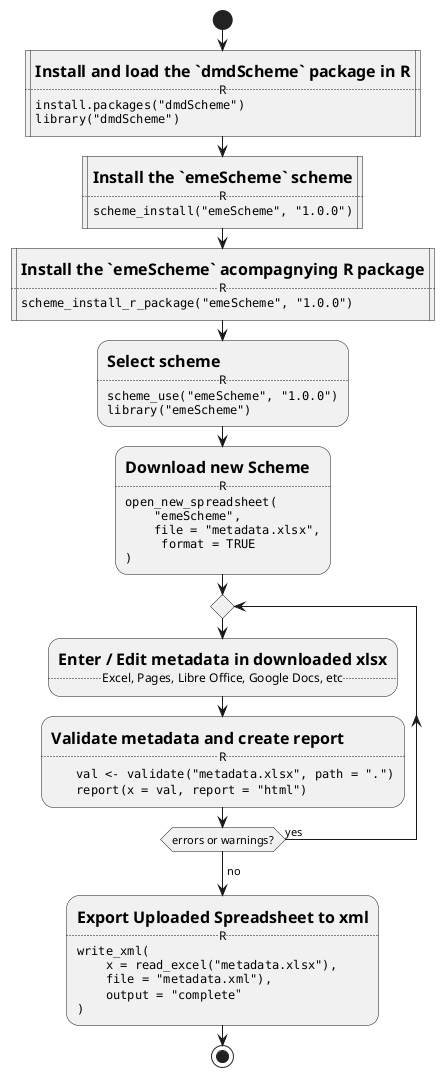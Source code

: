 #!/usr/local/bin/plantuml

@startuml

skinparam state {
  BackgroundColor<<Func>> Olive
}

start
''''''''''''
:= Install and load the `dmdScheme` package in R
..R..
""install.packages("dmdScheme")""
""library("dmdScheme")""|
''''''''''''
:= Install the `emeScheme` scheme
..R..
""scheme_install("emeScheme", "1.0.0")""|
:= Install the `emeScheme` acompagnying R package
..R..
""scheme_install_r_package("emeScheme", "1.0.0")""|
:= Select scheme
..R..
""scheme_use("emeScheme", "1.0.0")""
""library("emeScheme")"";
''''''''''''
:= Download new Scheme
..R..
""open_new_spreadsheet(""
""    "emeScheme",""
""    file = "metadata.xlsx",""
""     format = TRUE""
"")"";
''''''''''''
repeat
  	:= Enter / Edit metadata in downloaded xlsx
  	..Excel, Pages, Libre Office, Google Docs, etc..;
	:= Validate metadata and create report
	..R..
  	""val <- validate("metadata.xlsx", path = ".")""
  	""report(x = val, report = "html")"";
repeat while (errors or warnings?) is (yes)
-> no;
''''''''''''
:= Export Uploaded Spreadsheet to xml
..R..
""write_xml(""
""    x = read_excel("metadata.xlsx"),""
""    file = "metadata.xml"),""
""    output = "complete"""
"")"";
''''''''''''
stop

@enduml
